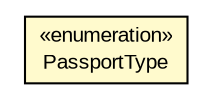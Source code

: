 #!/usr/local/bin/dot
#
# Class diagram 
# Generated by UMLGraph version R5_6 (http://www.umlgraph.org/)
#

digraph G {
	edge [fontname="arial",fontsize=10,labelfontname="arial",labelfontsize=10];
	node [fontname="arial",fontsize=10,shape=plaintext];
	nodesep=0.25;
	ranksep=0.5;
	// org.thoughtworks.sales.stage.people.PassportType
	c20825 [label=<<table title="org.thoughtworks.sales.stage.people.PassportType" border="0" cellborder="1" cellspacing="0" cellpadding="2" port="p" bgcolor="lemonChiffon" href="./PassportType.html">
		<tr><td><table border="0" cellspacing="0" cellpadding="1">
<tr><td align="center" balign="center"> &#171;enumeration&#187; </td></tr>
<tr><td align="center" balign="center"> PassportType </td></tr>
		</table></td></tr>
		</table>>, URL="./PassportType.html", fontname="arial", fontcolor="black", fontsize=10.0];
}

